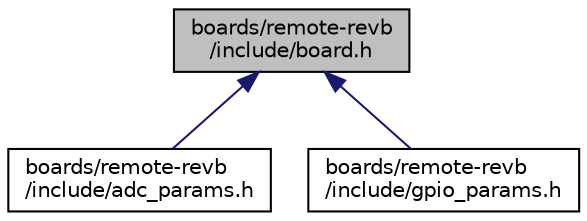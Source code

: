 digraph "boards/remote-revb/include/board.h"
{
 // LATEX_PDF_SIZE
  edge [fontname="Helvetica",fontsize="10",labelfontname="Helvetica",labelfontsize="10"];
  node [fontname="Helvetica",fontsize="10",shape=record];
  Node1 [label="boards/remote-revb\l/include/board.h",height=0.2,width=0.4,color="black", fillcolor="grey75", style="filled", fontcolor="black",tooltip="Board specific definitions for the RE-Mote board Revision B."];
  Node1 -> Node2 [dir="back",color="midnightblue",fontsize="10",style="solid",fontname="Helvetica"];
  Node2 [label="boards/remote-revb\l/include/adc_params.h",height=0.2,width=0.4,color="black", fillcolor="white", style="filled",URL="$remote-revb_2include_2adc__params_8h.html",tooltip="Board specific configuration of direct mapped ADC in Revision B."];
  Node1 -> Node3 [dir="back",color="midnightblue",fontsize="10",style="solid",fontname="Helvetica"];
  Node3 [label="boards/remote-revb\l/include/gpio_params.h",height=0.2,width=0.4,color="black", fillcolor="white", style="filled",URL="$remote-revb_2include_2gpio__params_8h.html",tooltip="Board specific configuration of direct mapped GPIOs."];
}
